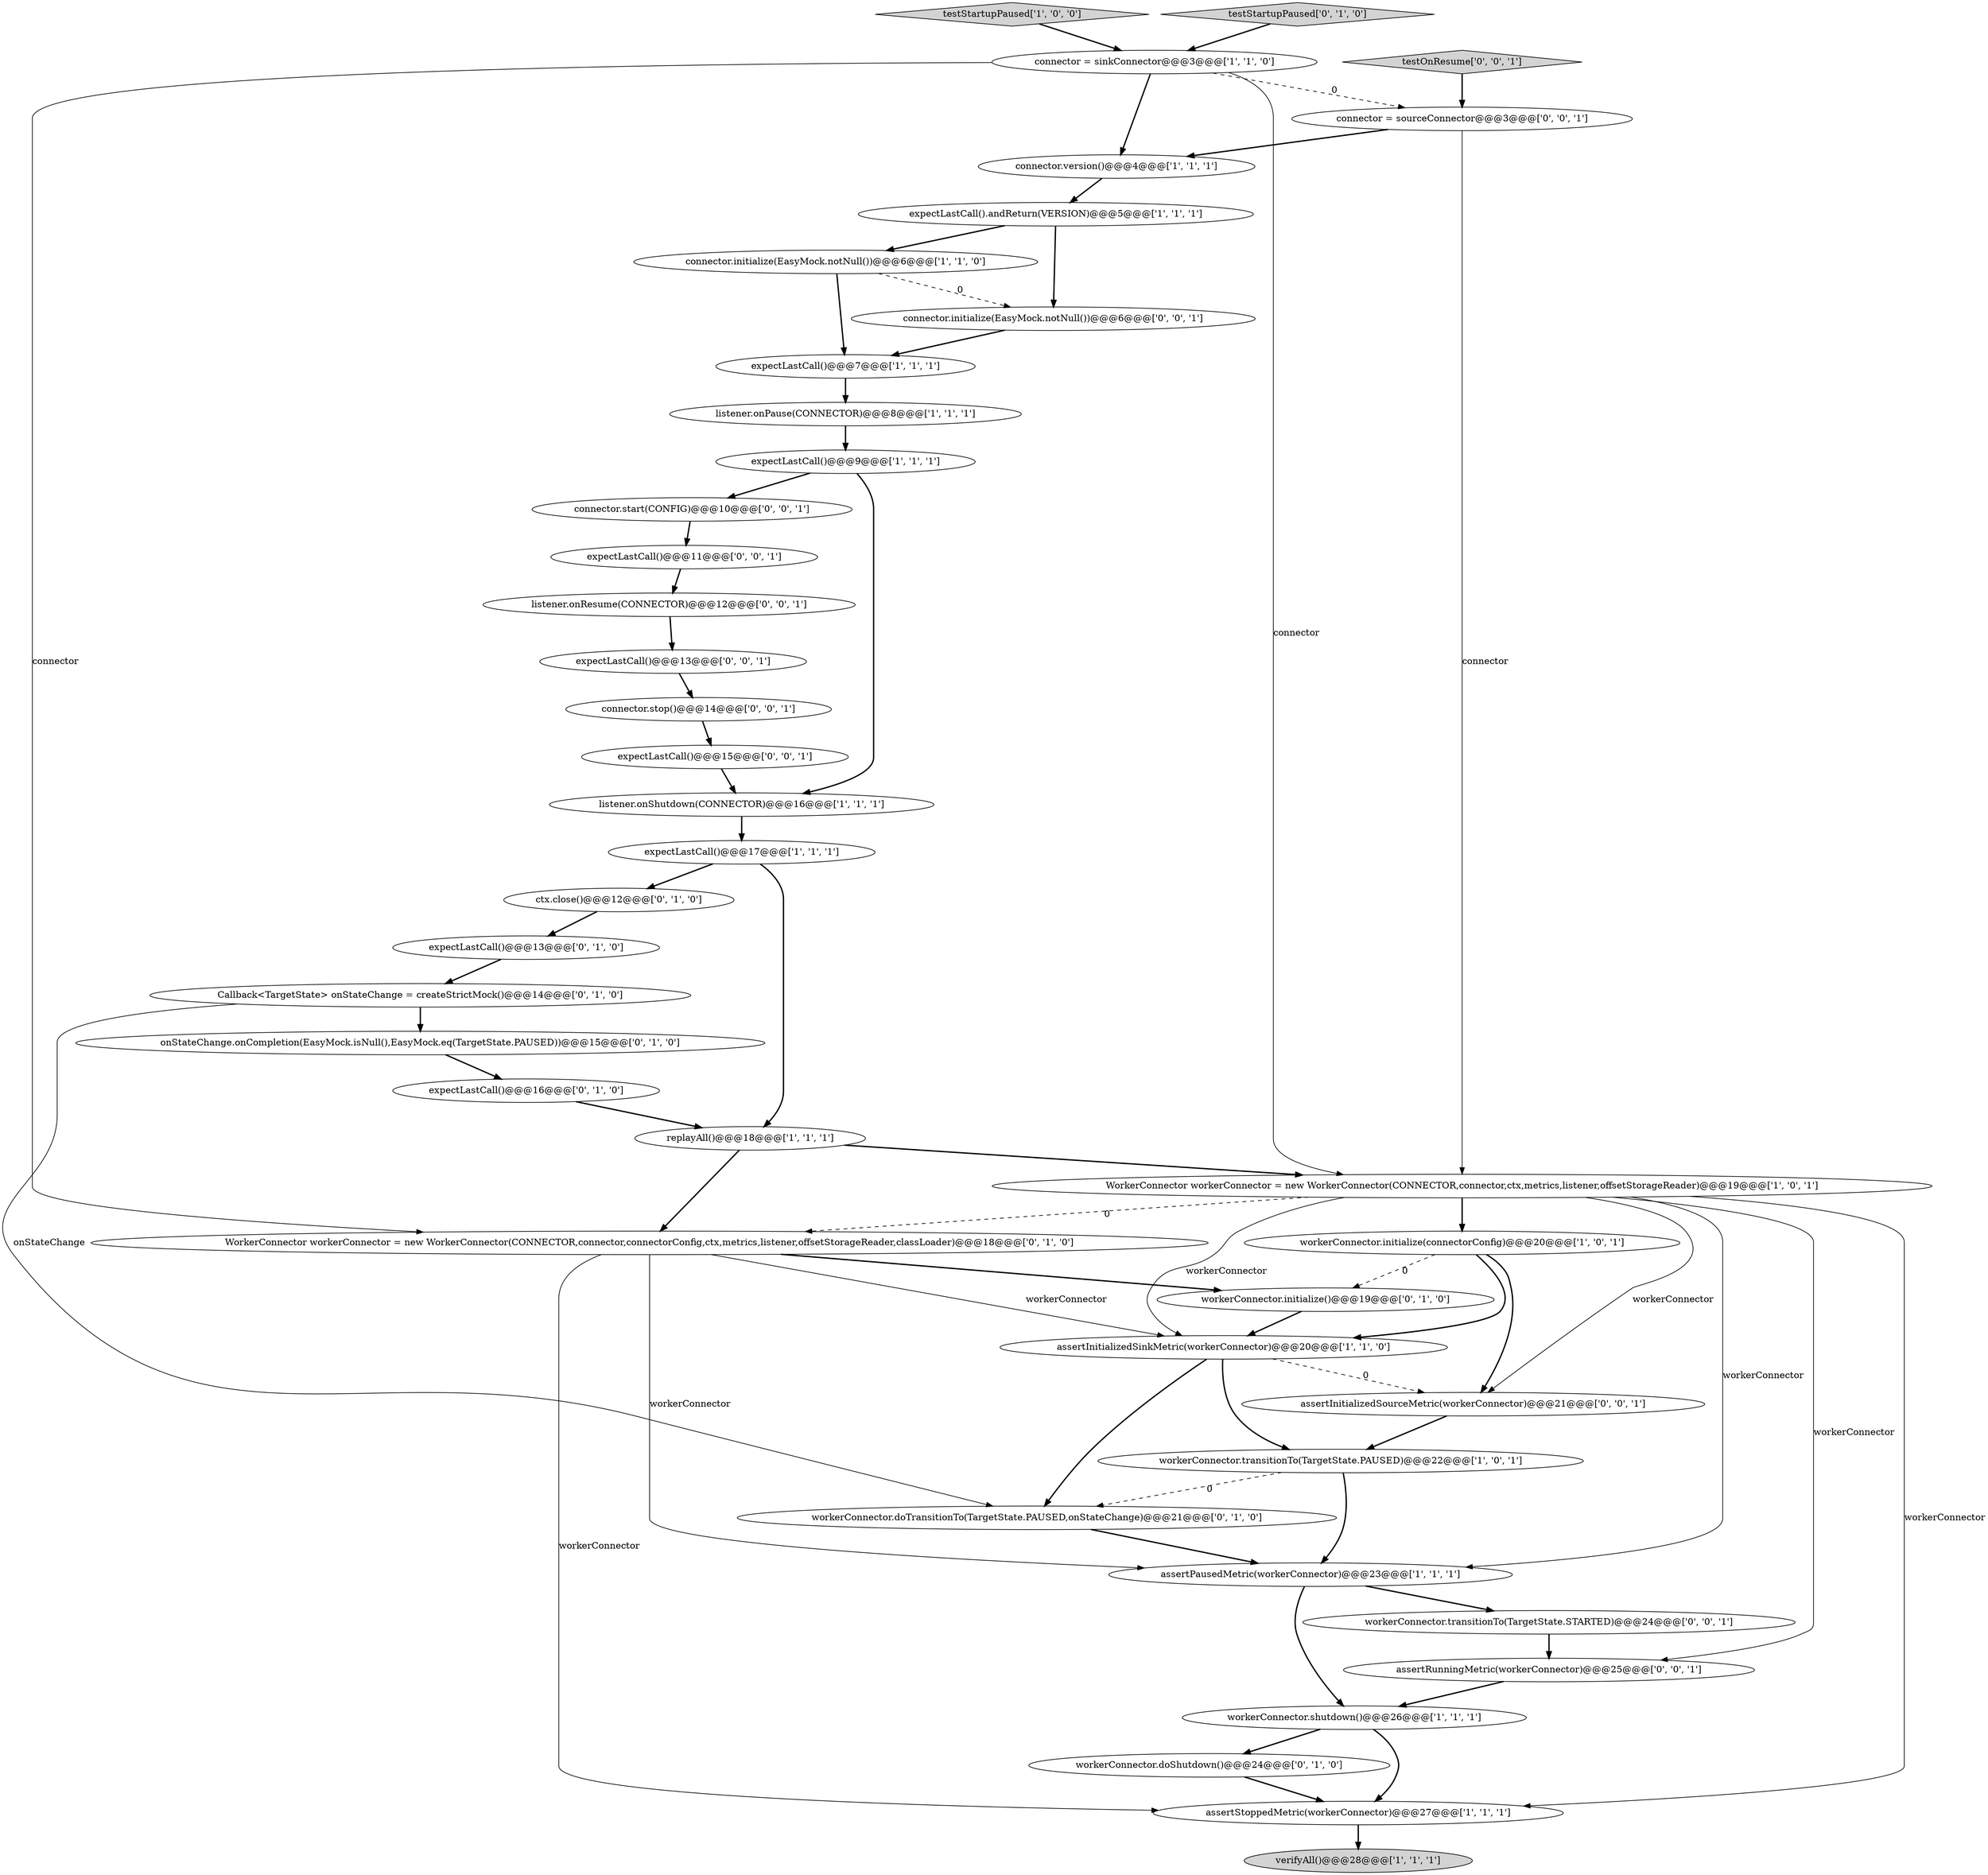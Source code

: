 digraph {
18 [style = filled, label = "expectLastCall()@@@9@@@['1', '1', '1']", fillcolor = white, shape = ellipse image = "AAA0AAABBB1BBB"];
1 [style = filled, label = "connector.version()@@@4@@@['1', '1', '1']", fillcolor = white, shape = ellipse image = "AAA0AAABBB1BBB"];
19 [style = filled, label = "expectLastCall()@@@13@@@['0', '1', '0']", fillcolor = white, shape = ellipse image = "AAA1AAABBB2BBB"];
38 [style = filled, label = "connector.initialize(EasyMock.notNull())@@@6@@@['0', '0', '1']", fillcolor = white, shape = ellipse image = "AAA0AAABBB3BBB"];
12 [style = filled, label = "assertStoppedMetric(workerConnector)@@@27@@@['1', '1', '1']", fillcolor = white, shape = ellipse image = "AAA0AAABBB1BBB"];
9 [style = filled, label = "expectLastCall().andReturn(VERSION)@@@5@@@['1', '1', '1']", fillcolor = white, shape = ellipse image = "AAA0AAABBB1BBB"];
6 [style = filled, label = "workerConnector.shutdown()@@@26@@@['1', '1', '1']", fillcolor = white, shape = ellipse image = "AAA0AAABBB1BBB"];
22 [style = filled, label = "WorkerConnector workerConnector = new WorkerConnector(CONNECTOR,connector,connectorConfig,ctx,metrics,listener,offsetStorageReader,classLoader)@@@18@@@['0', '1', '0']", fillcolor = white, shape = ellipse image = "AAA1AAABBB2BBB"];
11 [style = filled, label = "expectLastCall()@@@17@@@['1', '1', '1']", fillcolor = white, shape = ellipse image = "AAA0AAABBB1BBB"];
25 [style = filled, label = "ctx.close()@@@12@@@['0', '1', '0']", fillcolor = white, shape = ellipse image = "AAA1AAABBB2BBB"];
34 [style = filled, label = "workerConnector.transitionTo(TargetState.STARTED)@@@24@@@['0', '0', '1']", fillcolor = white, shape = ellipse image = "AAA0AAABBB3BBB"];
39 [style = filled, label = "connector = sourceConnector@@@3@@@['0', '0', '1']", fillcolor = white, shape = ellipse image = "AAA0AAABBB3BBB"];
7 [style = filled, label = "workerConnector.initialize(connectorConfig)@@@20@@@['1', '0', '1']", fillcolor = white, shape = ellipse image = "AAA0AAABBB1BBB"];
40 [style = filled, label = "assertRunningMetric(workerConnector)@@@25@@@['0', '0', '1']", fillcolor = white, shape = ellipse image = "AAA0AAABBB3BBB"];
2 [style = filled, label = "listener.onPause(CONNECTOR)@@@8@@@['1', '1', '1']", fillcolor = white, shape = ellipse image = "AAA0AAABBB1BBB"];
28 [style = filled, label = "onStateChange.onCompletion(EasyMock.isNull(),EasyMock.eq(TargetState.PAUSED))@@@15@@@['0', '1', '0']", fillcolor = white, shape = ellipse image = "AAA1AAABBB2BBB"];
8 [style = filled, label = "connector = sinkConnector@@@3@@@['1', '1', '0']", fillcolor = white, shape = ellipse image = "AAA0AAABBB1BBB"];
5 [style = filled, label = "listener.onShutdown(CONNECTOR)@@@16@@@['1', '1', '1']", fillcolor = white, shape = ellipse image = "AAA0AAABBB1BBB"];
14 [style = filled, label = "replayAll()@@@18@@@['1', '1', '1']", fillcolor = white, shape = ellipse image = "AAA0AAABBB1BBB"];
4 [style = filled, label = "expectLastCall()@@@7@@@['1', '1', '1']", fillcolor = white, shape = ellipse image = "AAA0AAABBB1BBB"];
15 [style = filled, label = "WorkerConnector workerConnector = new WorkerConnector(CONNECTOR,connector,ctx,metrics,listener,offsetStorageReader)@@@19@@@['1', '0', '1']", fillcolor = white, shape = ellipse image = "AAA0AAABBB1BBB"];
26 [style = filled, label = "workerConnector.initialize()@@@19@@@['0', '1', '0']", fillcolor = white, shape = ellipse image = "AAA1AAABBB2BBB"];
27 [style = filled, label = "workerConnector.doTransitionTo(TargetState.PAUSED,onStateChange)@@@21@@@['0', '1', '0']", fillcolor = white, shape = ellipse image = "AAA1AAABBB2BBB"];
32 [style = filled, label = "expectLastCall()@@@15@@@['0', '0', '1']", fillcolor = white, shape = ellipse image = "AAA0AAABBB3BBB"];
31 [style = filled, label = "expectLastCall()@@@13@@@['0', '0', '1']", fillcolor = white, shape = ellipse image = "AAA0AAABBB3BBB"];
29 [style = filled, label = "testOnResume['0', '0', '1']", fillcolor = lightgray, shape = diamond image = "AAA0AAABBB3BBB"];
33 [style = filled, label = "assertInitializedSourceMetric(workerConnector)@@@21@@@['0', '0', '1']", fillcolor = white, shape = ellipse image = "AAA0AAABBB3BBB"];
13 [style = filled, label = "assertInitializedSinkMetric(workerConnector)@@@20@@@['1', '1', '0']", fillcolor = white, shape = ellipse image = "AAA0AAABBB1BBB"];
37 [style = filled, label = "connector.stop()@@@14@@@['0', '0', '1']", fillcolor = white, shape = ellipse image = "AAA0AAABBB3BBB"];
21 [style = filled, label = "Callback<TargetState> onStateChange = createStrictMock()@@@14@@@['0', '1', '0']", fillcolor = white, shape = ellipse image = "AAA1AAABBB2BBB"];
24 [style = filled, label = "expectLastCall()@@@16@@@['0', '1', '0']", fillcolor = white, shape = ellipse image = "AAA1AAABBB2BBB"];
30 [style = filled, label = "expectLastCall()@@@11@@@['0', '0', '1']", fillcolor = white, shape = ellipse image = "AAA0AAABBB3BBB"];
10 [style = filled, label = "connector.initialize(EasyMock.notNull())@@@6@@@['1', '1', '0']", fillcolor = white, shape = ellipse image = "AAA0AAABBB1BBB"];
0 [style = filled, label = "testStartupPaused['1', '0', '0']", fillcolor = lightgray, shape = diamond image = "AAA0AAABBB1BBB"];
16 [style = filled, label = "workerConnector.transitionTo(TargetState.PAUSED)@@@22@@@['1', '0', '1']", fillcolor = white, shape = ellipse image = "AAA0AAABBB1BBB"];
36 [style = filled, label = "connector.start(CONFIG)@@@10@@@['0', '0', '1']", fillcolor = white, shape = ellipse image = "AAA0AAABBB3BBB"];
35 [style = filled, label = "listener.onResume(CONNECTOR)@@@12@@@['0', '0', '1']", fillcolor = white, shape = ellipse image = "AAA0AAABBB3BBB"];
23 [style = filled, label = "testStartupPaused['0', '1', '0']", fillcolor = lightgray, shape = diamond image = "AAA0AAABBB2BBB"];
3 [style = filled, label = "verifyAll()@@@28@@@['1', '1', '1']", fillcolor = lightgray, shape = ellipse image = "AAA0AAABBB1BBB"];
17 [style = filled, label = "assertPausedMetric(workerConnector)@@@23@@@['1', '1', '1']", fillcolor = white, shape = ellipse image = "AAA0AAABBB1BBB"];
20 [style = filled, label = "workerConnector.doShutdown()@@@24@@@['0', '1', '0']", fillcolor = white, shape = ellipse image = "AAA1AAABBB2BBB"];
11->25 [style = bold, label=""];
13->33 [style = dashed, label="0"];
15->12 [style = solid, label="workerConnector"];
22->12 [style = solid, label="workerConnector"];
31->37 [style = bold, label=""];
15->22 [style = dashed, label="0"];
1->9 [style = bold, label=""];
7->33 [style = bold, label=""];
15->40 [style = solid, label="workerConnector"];
26->13 [style = bold, label=""];
35->31 [style = bold, label=""];
38->4 [style = bold, label=""];
32->5 [style = bold, label=""];
36->30 [style = bold, label=""];
25->19 [style = bold, label=""];
15->17 [style = solid, label="workerConnector"];
18->5 [style = bold, label=""];
22->13 [style = solid, label="workerConnector"];
34->40 [style = bold, label=""];
0->8 [style = bold, label=""];
37->32 [style = bold, label=""];
6->20 [style = bold, label=""];
15->7 [style = bold, label=""];
16->27 [style = dashed, label="0"];
11->14 [style = bold, label=""];
39->1 [style = bold, label=""];
33->16 [style = bold, label=""];
4->2 [style = bold, label=""];
7->13 [style = bold, label=""];
8->1 [style = bold, label=""];
19->21 [style = bold, label=""];
39->15 [style = solid, label="connector"];
28->24 [style = bold, label=""];
2->18 [style = bold, label=""];
22->26 [style = bold, label=""];
13->27 [style = bold, label=""];
17->6 [style = bold, label=""];
5->11 [style = bold, label=""];
10->4 [style = bold, label=""];
13->16 [style = bold, label=""];
12->3 [style = bold, label=""];
27->17 [style = bold, label=""];
23->8 [style = bold, label=""];
40->6 [style = bold, label=""];
29->39 [style = bold, label=""];
22->17 [style = solid, label="workerConnector"];
6->12 [style = bold, label=""];
15->33 [style = solid, label="workerConnector"];
10->38 [style = dashed, label="0"];
18->36 [style = bold, label=""];
15->13 [style = solid, label="workerConnector"];
16->17 [style = bold, label=""];
30->35 [style = bold, label=""];
8->15 [style = solid, label="connector"];
17->34 [style = bold, label=""];
9->38 [style = bold, label=""];
8->22 [style = solid, label="connector"];
24->14 [style = bold, label=""];
8->39 [style = dashed, label="0"];
7->26 [style = dashed, label="0"];
14->15 [style = bold, label=""];
20->12 [style = bold, label=""];
21->27 [style = solid, label="onStateChange"];
21->28 [style = bold, label=""];
9->10 [style = bold, label=""];
14->22 [style = bold, label=""];
}
